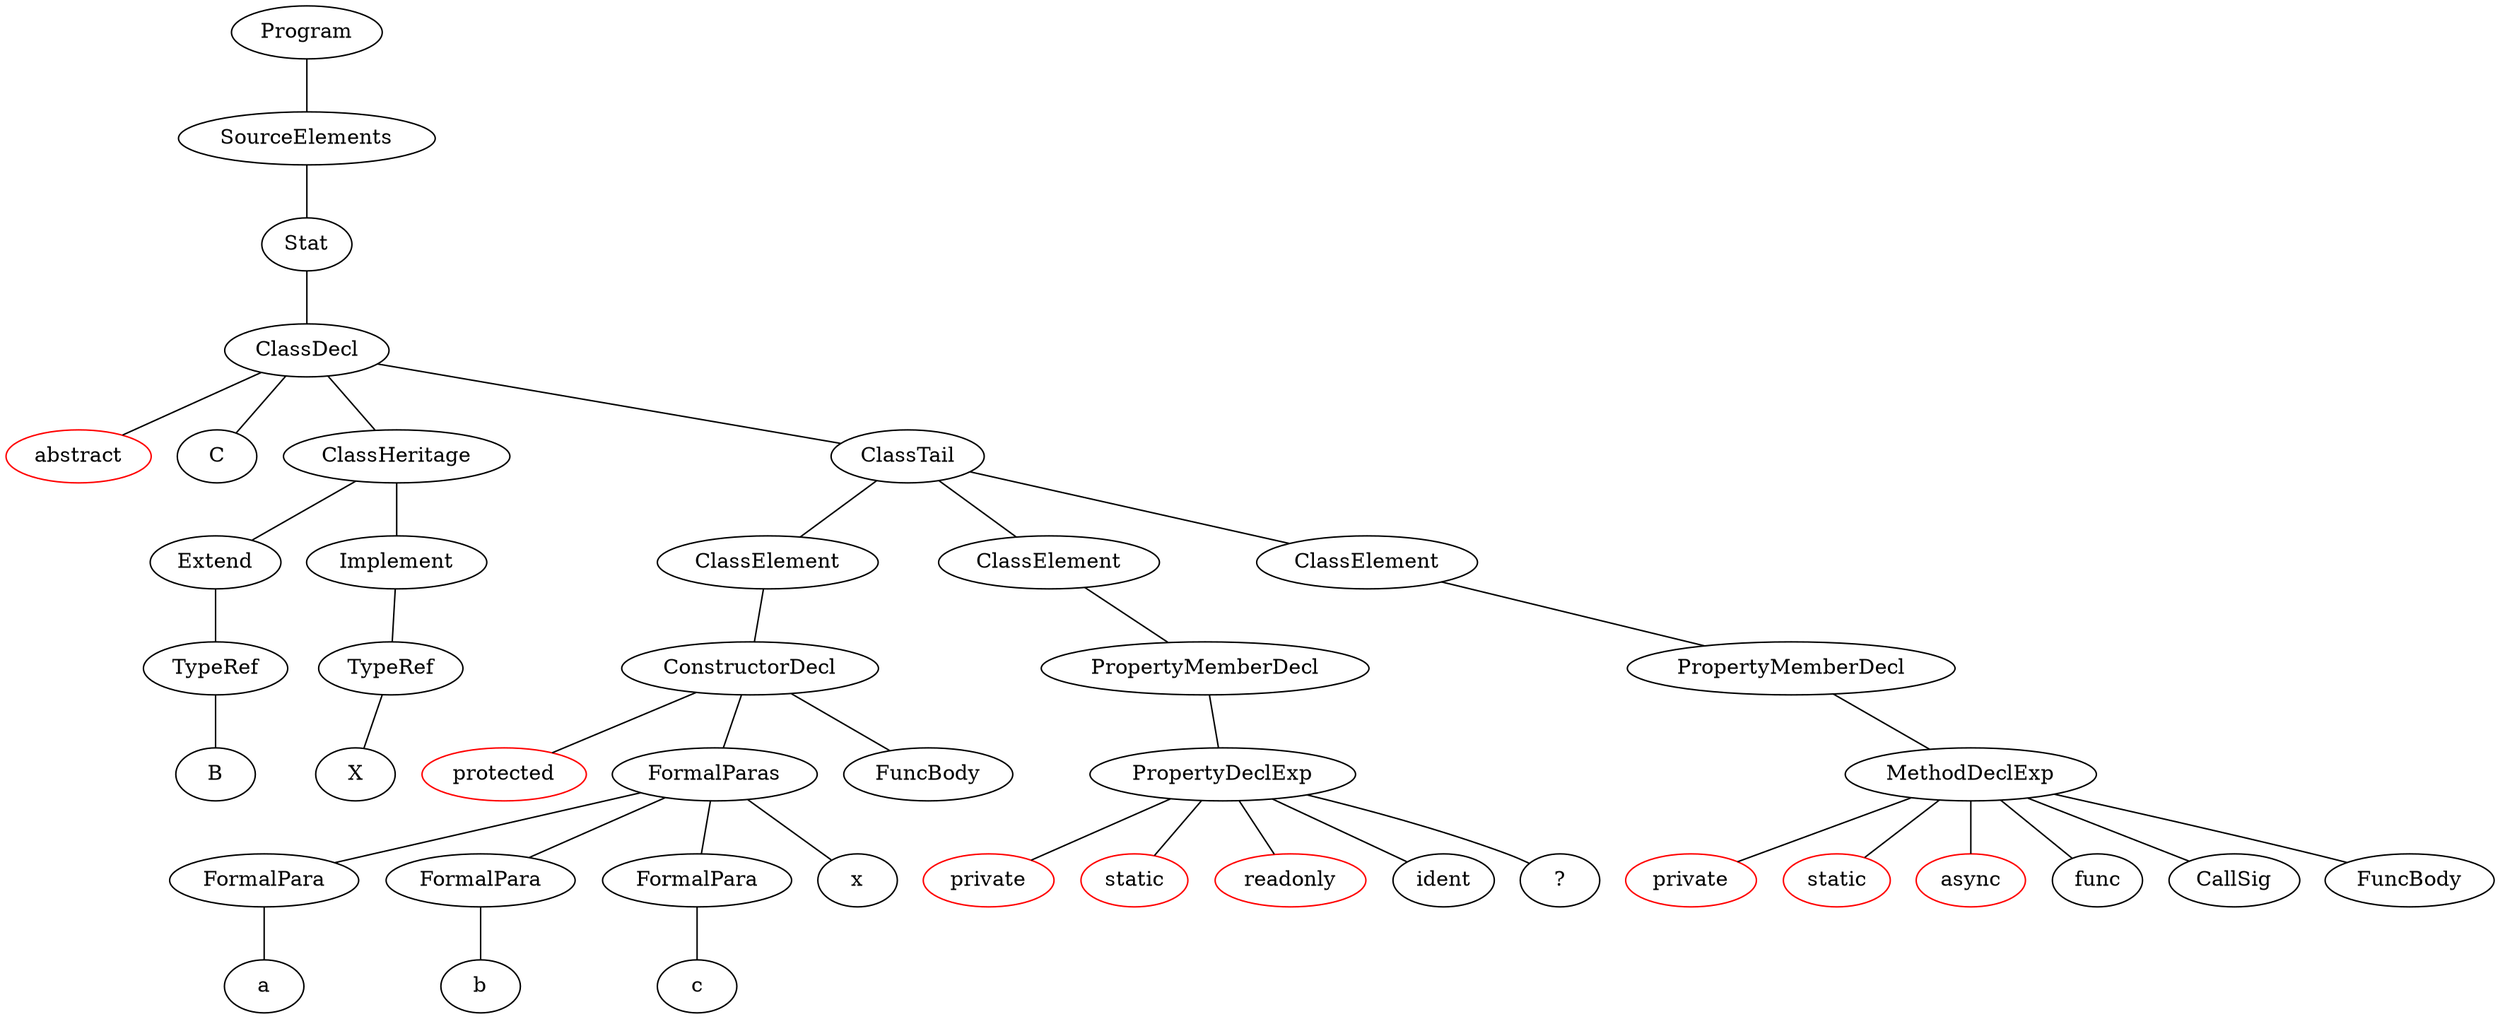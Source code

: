 graph vis {
	node142[label="Program"]
	node142 -- node141
	node141[label="SourceElements"]
	node141 -- node140
	node140[label="Stat"]
	node140 -- node139
	node139[label="ClassDecl"]
	node139 -- node98
	node98[label="abstract", color=red]
	node139 -- node99
	node99[label="C"]
	node139 -- node106
	node106[label="ClassHeritage"]
	node106 -- node102
	node102[label="Extend"]
	node102 -- node101
	node101[label="TypeRef"]
	node101 -- node100
	node100[label="B"]
	node106 -- node105
	node105[label="Implement"]
	node105 -- node104
	node104[label="TypeRef"]
	node104 -- node103
	node103[label="X"]
	node139 -- node138
	node138[label="ClassTail"]
	node138 -- node118
	node118[label="ClassElement"]
	node118 -- node117
	node117[label="ConstructorDecl"]
	node117 -- node107
	node107[label="protected", color=red]
	node117 -- node115
	node115[label="FormalParas"]
	node115 -- node109
	node109[label="FormalPara"]
	node109 -- node108
	node108[label="a"]
	node115 -- node111
	node111[label="FormalPara"]
	node111 -- node110
	node110[label="b"]
	node115 -- node113
	node113[label="FormalPara"]
	node113 -- node112
	node112[label="c"]
	node115 -- node114
	node114[label="x"]
	node117 -- node116
	node116[label="FuncBody"]
	node138 -- node126
	node126[label="ClassElement"]
	node126 -- node125
	node125[label="PropertyMemberDecl"]
	node125 -- node124
	node124[label="PropertyDeclExp"]
	node124 -- node119
	node119[label="private", color=red]
	node124 -- node120
	node120[label="static", color=red]
	node124 -- node121
	node121[label="readonly", color=red]
	node124 -- node122
	node122[label="ident"]
	node124 -- node123
	node123[label="?"]
	node138 -- node137
	node137[label="ClassElement"]
	node137 -- node136
	node136[label="PropertyMemberDecl"]
	node136 -- node135
	node135[label="MethodDeclExp"]
	node135 -- node129
	node129[label="private", color=red]
	node135 -- node130
	node130[label="static", color=red]
	node135 -- node131
	node131[label="async", color=red]
	node135 -- node132
	node132[label="func"]
	node135 -- node133
	node133[label="CallSig"]
	node135 -- node134
	node134[label="FuncBody"]
}
